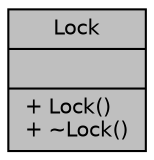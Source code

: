digraph "Lock"
{
  edge [fontname="Helvetica",fontsize="10",labelfontname="Helvetica",labelfontsize="10"];
  node [fontname="Helvetica",fontsize="10",shape=record];
  Node1 [label="{Lock\n||+ Lock()\l+ ~Lock()\l}",height=0.2,width=0.4,color="black", fillcolor="grey75", style="filled", fontcolor="black"];
}
